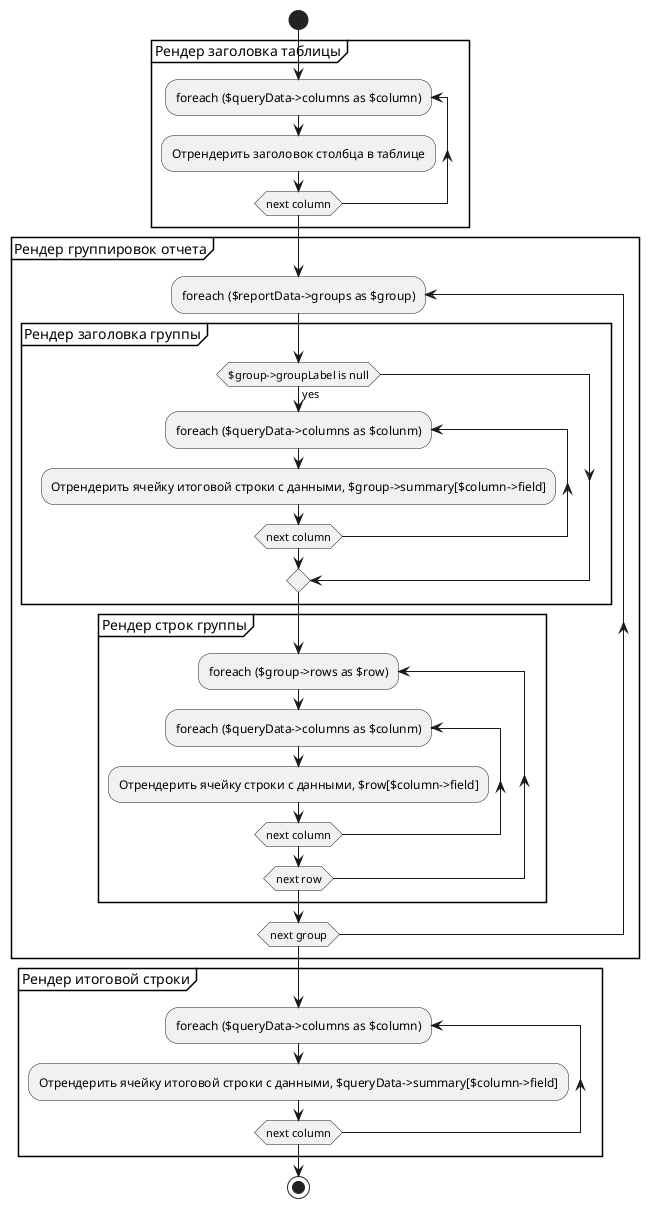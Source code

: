 @startuml Channels - Table Rendering Algorithm

start

partition "Рендер заголовка таблицы" {
    repeat :foreach ($queryData->columns as $column);
    :Отрендерить заголовок столбца в таблице;
    repeat while (next column)
}

partition "Рендер группировок отчета" {
    repeat :foreach ($reportData->groups as $group);
    partition "Рендер заголовка группы" {
        if ($group->groupLabel is null) then (yes)
            repeat :foreach ($queryData->columns as $colunm)
            :Отрендерить ячейку итоговой строки с данными, $group->summary[$column->field];
            repeat while (next column)
        endif
    }

    partition "Рендер строк группы" {
        repeat :foreach ($group->rows as $row);
        repeat :foreach ($queryData->columns as $colunm)
        :Отрендерить ячейку строки с данными, $row[$column->field];
        repeat while (next column)
        repeat while (next row)
    }
    repeat while (next group)
}

partition "Рендер итоговой строки" {
    repeat :foreach ($queryData->columns as $column);
    :Отрендерить ячейку итоговой строки с данными, $queryData->summary[$column->field];
    repeat while (next column)
}

stop

@enduml
